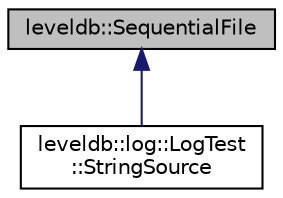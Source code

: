 digraph "leveldb::SequentialFile"
{
  edge [fontname="Helvetica",fontsize="10",labelfontname="Helvetica",labelfontsize="10"];
  node [fontname="Helvetica",fontsize="10",shape=record];
  Node1 [label="leveldb::SequentialFile",height=0.2,width=0.4,color="black", fillcolor="grey75", style="filled" fontcolor="black"];
  Node1 -> Node2 [dir="back",color="midnightblue",fontsize="10",style="solid"];
  Node2 [label="leveldb::log::LogTest\l::StringSource",height=0.2,width=0.4,color="black", fillcolor="white", style="filled",URL="$classleveldb_1_1log_1_1_log_test_1_1_string_source.html"];
}
